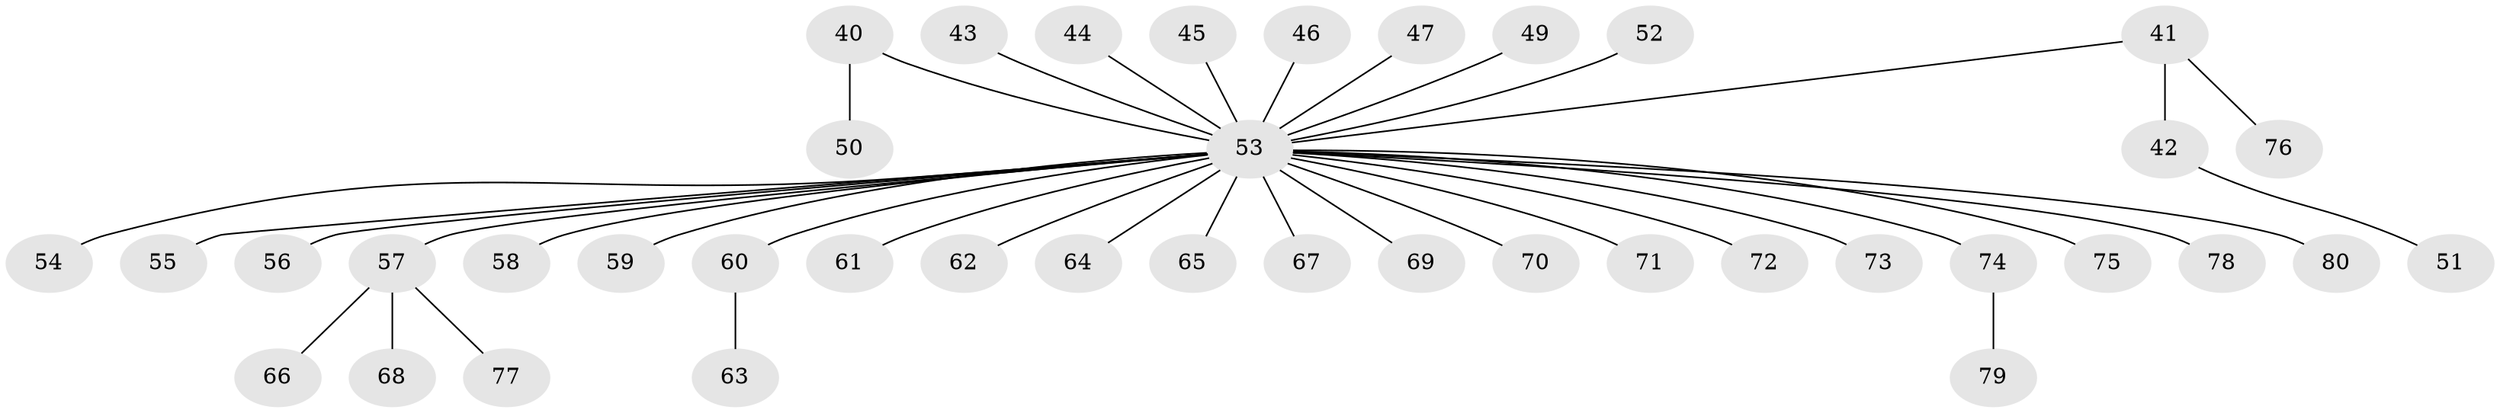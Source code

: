 // original degree distribution, {6: 0.025, 4: 0.0875, 3: 0.1625, 5: 0.025, 1: 0.5375, 2: 0.1625}
// Generated by graph-tools (version 1.1) at 2025/53/03/09/25 04:53:57]
// undirected, 40 vertices, 39 edges
graph export_dot {
graph [start="1"]
  node [color=gray90,style=filled];
  40;
  41 [super="+30"];
  42;
  43;
  44;
  45;
  46;
  47;
  49;
  50;
  51;
  52;
  53 [super="+5+10+13+18+21+36+27+25+28+32+37+33+34+35+38+39+48"];
  54;
  55;
  56;
  57 [super="+12+29"];
  58;
  59;
  60;
  61;
  62;
  63;
  64;
  65;
  66;
  67;
  68;
  69;
  70;
  71;
  72;
  73;
  74;
  75;
  76;
  77;
  78;
  79;
  80;
  40 -- 50;
  40 -- 53;
  41 -- 42;
  41 -- 76;
  41 -- 53;
  42 -- 51;
  43 -- 53;
  44 -- 53;
  45 -- 53;
  46 -- 53;
  47 -- 53;
  49 -- 53;
  52 -- 53;
  53 -- 60;
  53 -- 67;
  53 -- 55;
  53 -- 57;
  53 -- 74;
  53 -- 59;
  53 -- 65;
  53 -- 69;
  53 -- 70;
  53 -- 71;
  53 -- 72;
  53 -- 73;
  53 -- 78;
  53 -- 54;
  53 -- 56;
  53 -- 62;
  53 -- 80;
  53 -- 58;
  53 -- 75;
  53 -- 61;
  53 -- 64;
  57 -- 68;
  57 -- 77;
  57 -- 66;
  60 -- 63;
  74 -- 79;
}
